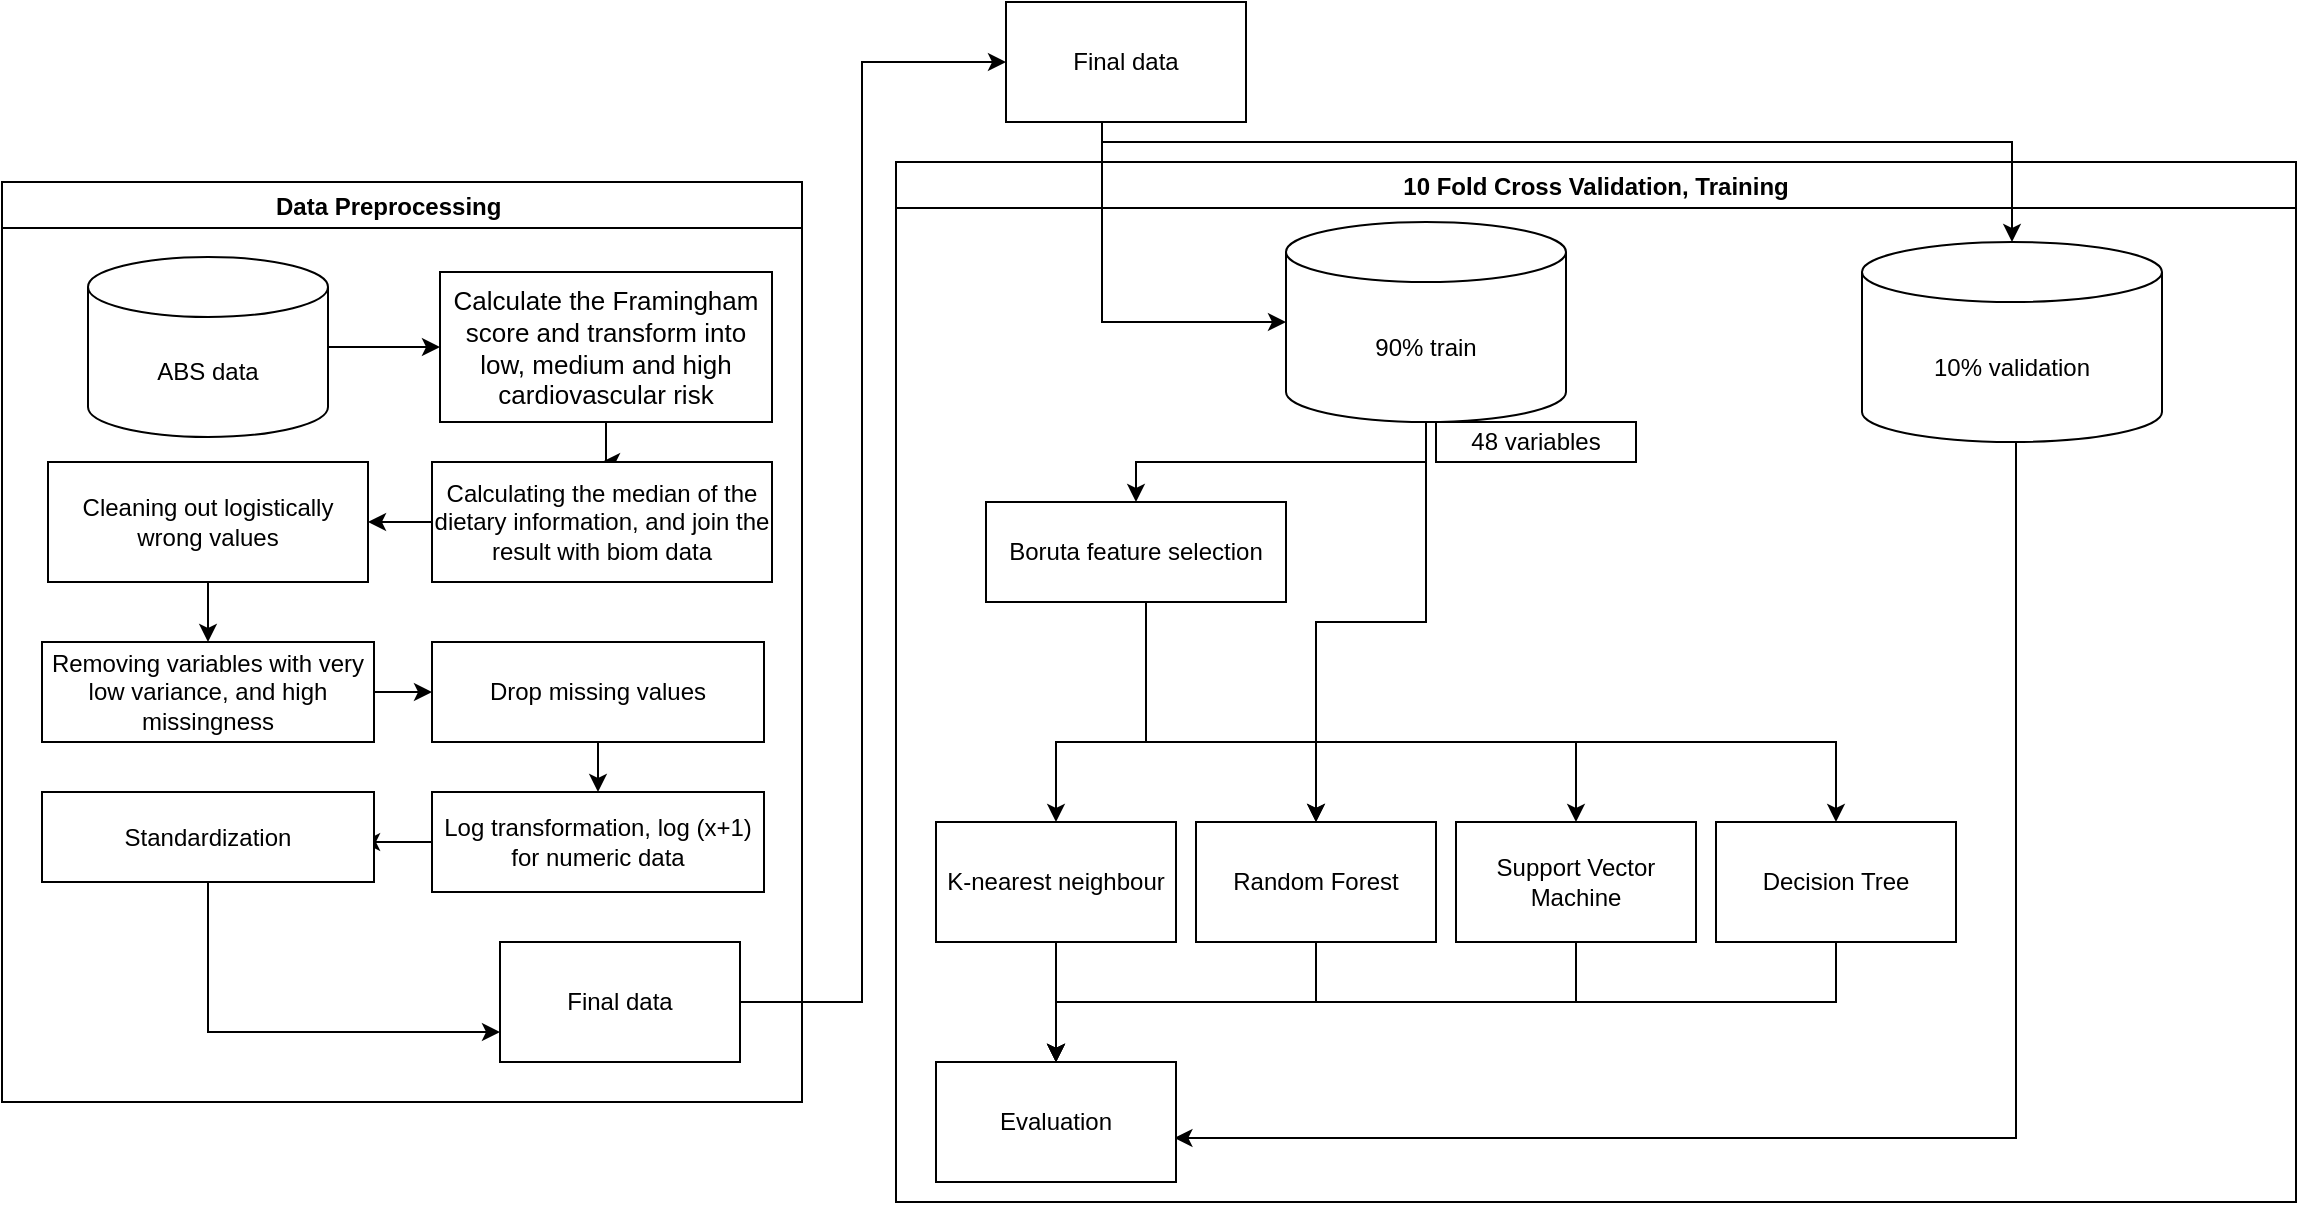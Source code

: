 <mxfile version="15.4.0" type="device"><diagram id="6JwOOkVI3VHzCs9xDrEu" name="第 1 页"><mxGraphModel dx="1185" dy="675" grid="1" gridSize="10" guides="1" tooltips="1" connect="1" arrows="1" fold="1" page="1" pageScale="1" pageWidth="827" pageHeight="1169" math="0" shadow="0"><root><mxCell id="0"/><mxCell id="1" parent="0"/><mxCell id="XvilqyEacq1Z8NLUrIj8-3" value="10 Fold Cross Validation, Training" style="swimlane;" parent="1" vertex="1"><mxGeometry x="827" y="220" width="700" height="520" as="geometry"><mxRectangle x="820" y="240" width="130" height="23" as="alternateBounds"/></mxGeometry></mxCell><mxCell id="XvilqyEacq1Z8NLUrIj8-26" style="edgeStyle=orthogonalEdgeStyle;rounded=0;orthogonalLoop=1;jettySize=auto;html=1;entryX=0.5;entryY=0;entryDx=0;entryDy=0;" parent="XvilqyEacq1Z8NLUrIj8-3" source="XvilqyEacq1Z8NLUrIj8-6" target="F9IQOlqLhaAB8WFnPS0s-3" edge="1"><mxGeometry relative="1" as="geometry"/></mxCell><mxCell id="UClBmotRzs4_9cv0iR9Z-2" style="edgeStyle=orthogonalEdgeStyle;rounded=0;orthogonalLoop=1;jettySize=auto;html=1;entryX=0.5;entryY=0;entryDx=0;entryDy=0;" parent="XvilqyEacq1Z8NLUrIj8-3" source="XvilqyEacq1Z8NLUrIj8-6" target="XvilqyEacq1Z8NLUrIj8-16" edge="1"><mxGeometry relative="1" as="geometry"/></mxCell><mxCell id="XvilqyEacq1Z8NLUrIj8-6" value="90% train" style="shape=cylinder3;whiteSpace=wrap;html=1;boundedLbl=1;backgroundOutline=1;size=15;" parent="XvilqyEacq1Z8NLUrIj8-3" vertex="1"><mxGeometry x="195" y="30" width="140" height="100" as="geometry"/></mxCell><mxCell id="XvilqyEacq1Z8NLUrIj8-32" style="edgeStyle=orthogonalEdgeStyle;rounded=0;orthogonalLoop=1;jettySize=auto;html=1;entryX=0.993;entryY=0.625;entryDx=0;entryDy=0;entryPerimeter=0;" parent="XvilqyEacq1Z8NLUrIj8-3" source="XvilqyEacq1Z8NLUrIj8-7" target="XvilqyEacq1Z8NLUrIj8-20" edge="1"><mxGeometry relative="1" as="geometry"><Array as="points"><mxPoint x="560" y="488"/><mxPoint x="139" y="488"/></Array></mxGeometry></mxCell><mxCell id="XvilqyEacq1Z8NLUrIj8-7" value="10% validation" style="shape=cylinder3;whiteSpace=wrap;html=1;boundedLbl=1;backgroundOutline=1;size=15;" parent="XvilqyEacq1Z8NLUrIj8-3" vertex="1"><mxGeometry x="483" y="40" width="150" height="100" as="geometry"/></mxCell><mxCell id="XvilqyEacq1Z8NLUrIj8-33" style="edgeStyle=orthogonalEdgeStyle;rounded=0;orthogonalLoop=1;jettySize=auto;html=1;" parent="XvilqyEacq1Z8NLUrIj8-3" source="XvilqyEacq1Z8NLUrIj8-14" target="XvilqyEacq1Z8NLUrIj8-20" edge="1"><mxGeometry relative="1" as="geometry"/></mxCell><mxCell id="XvilqyEacq1Z8NLUrIj8-14" value="K-nearest neighbour" style="rounded=0;whiteSpace=wrap;html=1;" parent="XvilqyEacq1Z8NLUrIj8-3" vertex="1"><mxGeometry x="20" y="330" width="120" height="60" as="geometry"/></mxCell><mxCell id="XvilqyEacq1Z8NLUrIj8-34" style="edgeStyle=orthogonalEdgeStyle;rounded=0;orthogonalLoop=1;jettySize=auto;html=1;entryX=0.5;entryY=0;entryDx=0;entryDy=0;" parent="XvilqyEacq1Z8NLUrIj8-3" source="XvilqyEacq1Z8NLUrIj8-16" target="XvilqyEacq1Z8NLUrIj8-20" edge="1"><mxGeometry relative="1" as="geometry"><Array as="points"><mxPoint x="210" y="420"/><mxPoint x="80" y="420"/></Array></mxGeometry></mxCell><mxCell id="XvilqyEacq1Z8NLUrIj8-16" value="Random Forest" style="rounded=0;whiteSpace=wrap;html=1;" parent="XvilqyEacq1Z8NLUrIj8-3" vertex="1"><mxGeometry x="150" y="330" width="120" height="60" as="geometry"/></mxCell><mxCell id="XvilqyEacq1Z8NLUrIj8-36" style="edgeStyle=orthogonalEdgeStyle;rounded=0;orthogonalLoop=1;jettySize=auto;html=1;entryX=0.5;entryY=0;entryDx=0;entryDy=0;" parent="XvilqyEacq1Z8NLUrIj8-3" source="XvilqyEacq1Z8NLUrIj8-17" target="XvilqyEacq1Z8NLUrIj8-20" edge="1"><mxGeometry relative="1" as="geometry"><Array as="points"><mxPoint x="470" y="420"/><mxPoint x="80" y="420"/></Array></mxGeometry></mxCell><mxCell id="XvilqyEacq1Z8NLUrIj8-17" value="Decision Tree" style="rounded=0;whiteSpace=wrap;html=1;" parent="XvilqyEacq1Z8NLUrIj8-3" vertex="1"><mxGeometry x="410" y="330" width="120" height="60" as="geometry"/></mxCell><mxCell id="XvilqyEacq1Z8NLUrIj8-35" style="edgeStyle=orthogonalEdgeStyle;rounded=0;orthogonalLoop=1;jettySize=auto;html=1;" parent="XvilqyEacq1Z8NLUrIj8-3" source="XvilqyEacq1Z8NLUrIj8-18" target="XvilqyEacq1Z8NLUrIj8-20" edge="1"><mxGeometry relative="1" as="geometry"><Array as="points"><mxPoint x="340" y="420"/><mxPoint x="80" y="420"/></Array></mxGeometry></mxCell><mxCell id="XvilqyEacq1Z8NLUrIj8-18" value="Support Vector Machine" style="rounded=0;whiteSpace=wrap;html=1;" parent="XvilqyEacq1Z8NLUrIj8-3" vertex="1"><mxGeometry x="280" y="330" width="120" height="60" as="geometry"/></mxCell><mxCell id="XvilqyEacq1Z8NLUrIj8-28" style="edgeStyle=orthogonalEdgeStyle;rounded=0;orthogonalLoop=1;jettySize=auto;html=1;" parent="XvilqyEacq1Z8NLUrIj8-3" source="F9IQOlqLhaAB8WFnPS0s-3" target="XvilqyEacq1Z8NLUrIj8-14" edge="1"><mxGeometry relative="1" as="geometry"><Array as="points"><mxPoint x="125" y="290"/><mxPoint x="80" y="290"/></Array></mxGeometry></mxCell><mxCell id="XvilqyEacq1Z8NLUrIj8-29" style="edgeStyle=orthogonalEdgeStyle;rounded=0;orthogonalLoop=1;jettySize=auto;html=1;entryX=0.5;entryY=0;entryDx=0;entryDy=0;exitX=0.62;exitY=1;exitDx=0;exitDy=0;exitPerimeter=0;" parent="XvilqyEacq1Z8NLUrIj8-3" source="F9IQOlqLhaAB8WFnPS0s-3" target="XvilqyEacq1Z8NLUrIj8-16" edge="1"><mxGeometry relative="1" as="geometry"><mxPoint x="293" y="260" as="sourcePoint"/><Array as="points"><mxPoint x="125" y="220"/><mxPoint x="125" y="290"/><mxPoint x="210" y="290"/></Array></mxGeometry></mxCell><mxCell id="XvilqyEacq1Z8NLUrIj8-30" style="edgeStyle=orthogonalEdgeStyle;rounded=0;orthogonalLoop=1;jettySize=auto;html=1;entryX=0.5;entryY=0;entryDx=0;entryDy=0;" parent="XvilqyEacq1Z8NLUrIj8-3" source="F9IQOlqLhaAB8WFnPS0s-3" target="XvilqyEacq1Z8NLUrIj8-18" edge="1"><mxGeometry relative="1" as="geometry"><Array as="points"><mxPoint x="125" y="290"/><mxPoint x="340" y="290"/></Array></mxGeometry></mxCell><mxCell id="XvilqyEacq1Z8NLUrIj8-31" style="edgeStyle=orthogonalEdgeStyle;rounded=0;orthogonalLoop=1;jettySize=auto;html=1;" parent="XvilqyEacq1Z8NLUrIj8-3" source="F9IQOlqLhaAB8WFnPS0s-3" target="XvilqyEacq1Z8NLUrIj8-17" edge="1"><mxGeometry relative="1" as="geometry"><Array as="points"><mxPoint x="125" y="290"/><mxPoint x="470" y="290"/></Array></mxGeometry></mxCell><mxCell id="F9IQOlqLhaAB8WFnPS0s-3" value="Boruta feature selection" style="rounded=0;whiteSpace=wrap;html=1;" parent="XvilqyEacq1Z8NLUrIj8-3" vertex="1"><mxGeometry x="45" y="170" width="150" height="50" as="geometry"/></mxCell><mxCell id="XvilqyEacq1Z8NLUrIj8-20" value="Evaluation" style="rounded=0;whiteSpace=wrap;html=1;" parent="XvilqyEacq1Z8NLUrIj8-3" vertex="1"><mxGeometry x="20" y="450" width="120" height="60" as="geometry"/></mxCell><mxCell id="5dHPTVZTmbiLUK24MTlA-1" value="48&amp;nbsp;variables&lt;br&gt;" style="rounded=0;whiteSpace=wrap;html=1;" parent="XvilqyEacq1Z8NLUrIj8-3" vertex="1"><mxGeometry x="270" y="130" width="100" height="20" as="geometry"/></mxCell><mxCell id="XvilqyEacq1Z8NLUrIj8-11" value="Data Preprocessing    " style="swimlane;" parent="1" vertex="1"><mxGeometry x="380" y="230" width="400" height="460" as="geometry"/></mxCell><mxCell id="AKnlSgSlekOukbw05PAi-2" style="edgeStyle=orthogonalEdgeStyle;rounded=0;orthogonalLoop=1;jettySize=auto;html=1;entryX=0.5;entryY=0;entryDx=0;entryDy=0;" edge="1" parent="XvilqyEacq1Z8NLUrIj8-11" source="XvilqyEacq1Z8NLUrIj8-5" target="AKnlSgSlekOukbw05PAi-1"><mxGeometry relative="1" as="geometry"/></mxCell><mxCell id="XvilqyEacq1Z8NLUrIj8-5" value="&lt;p style=&quot;font-size: 13px&quot;&gt;Calculate the Framingham score and transform into low, medium and high cardiovascular risk&lt;/p&gt;" style="rounded=0;whiteSpace=wrap;html=1;" parent="XvilqyEacq1Z8NLUrIj8-11" vertex="1"><mxGeometry x="219" y="45" width="166" height="75" as="geometry"/></mxCell><mxCell id="AKnlSgSlekOukbw05PAi-11" style="edgeStyle=orthogonalEdgeStyle;rounded=0;orthogonalLoop=1;jettySize=auto;html=1;entryX=0.964;entryY=0.556;entryDx=0;entryDy=0;entryPerimeter=0;" edge="1" parent="XvilqyEacq1Z8NLUrIj8-11" source="F9IQOlqLhaAB8WFnPS0s-1" target="CVmpTww8rgUKwv-1UOfO-1"><mxGeometry relative="1" as="geometry"/></mxCell><mxCell id="F9IQOlqLhaAB8WFnPS0s-1" value="Log transformation, log (x+1)&lt;br&gt;for numeric data" style="rounded=0;whiteSpace=wrap;html=1;" parent="XvilqyEacq1Z8NLUrIj8-11" vertex="1"><mxGeometry x="215" y="305" width="166" height="50" as="geometry"/></mxCell><mxCell id="F9IQOlqLhaAB8WFnPS0s-8" value="Final data" style="rounded=0;whiteSpace=wrap;html=1;" parent="XvilqyEacq1Z8NLUrIj8-11" vertex="1"><mxGeometry x="249" y="380" width="120" height="60" as="geometry"/></mxCell><mxCell id="CVmpTww8rgUKwv-1UOfO-6" style="edgeStyle=orthogonalEdgeStyle;rounded=0;orthogonalLoop=1;jettySize=auto;html=1;entryX=0;entryY=0.5;entryDx=0;entryDy=0;" parent="XvilqyEacq1Z8NLUrIj8-11" source="F9IQOlqLhaAB8WFnPS0s-2" target="XvilqyEacq1Z8NLUrIj8-5" edge="1"><mxGeometry relative="1" as="geometry"/></mxCell><mxCell id="F9IQOlqLhaAB8WFnPS0s-2" value="ABS data" style="shape=cylinder3;whiteSpace=wrap;html=1;boundedLbl=1;backgroundOutline=1;size=15;" parent="XvilqyEacq1Z8NLUrIj8-11" vertex="1"><mxGeometry x="43" y="37.5" width="120" height="90" as="geometry"/></mxCell><mxCell id="AKnlSgSlekOukbw05PAi-10" style="edgeStyle=orthogonalEdgeStyle;rounded=0;orthogonalLoop=1;jettySize=auto;html=1;entryX=0.5;entryY=0;entryDx=0;entryDy=0;" edge="1" parent="XvilqyEacq1Z8NLUrIj8-11" source="XvilqyEacq1Z8NLUrIj8-12" target="F9IQOlqLhaAB8WFnPS0s-1"><mxGeometry relative="1" as="geometry"/></mxCell><mxCell id="XvilqyEacq1Z8NLUrIj8-12" value="Drop missing values" style="rounded=0;whiteSpace=wrap;html=1;" parent="XvilqyEacq1Z8NLUrIj8-11" vertex="1"><mxGeometry x="215" y="230" width="166" height="50" as="geometry"/></mxCell><mxCell id="5dHPTVZTmbiLUK24MTlA-6" style="edgeStyle=orthogonalEdgeStyle;rounded=0;orthogonalLoop=1;jettySize=auto;html=1;entryX=0.5;entryY=0;entryDx=0;entryDy=0;" parent="XvilqyEacq1Z8NLUrIj8-11" source="XvilqyEacq1Z8NLUrIj8-13" target="5dHPTVZTmbiLUK24MTlA-5" edge="1"><mxGeometry relative="1" as="geometry"/></mxCell><mxCell id="XvilqyEacq1Z8NLUrIj8-13" value="Cleaning out logistically wrong values" style="rounded=0;whiteSpace=wrap;html=1;" parent="XvilqyEacq1Z8NLUrIj8-11" vertex="1"><mxGeometry x="23" y="140" width="160" height="60" as="geometry"/></mxCell><mxCell id="AKnlSgSlekOukbw05PAi-12" style="edgeStyle=orthogonalEdgeStyle;rounded=0;orthogonalLoop=1;jettySize=auto;html=1;entryX=0;entryY=0.75;entryDx=0;entryDy=0;" edge="1" parent="XvilqyEacq1Z8NLUrIj8-11" source="CVmpTww8rgUKwv-1UOfO-1" target="F9IQOlqLhaAB8WFnPS0s-8"><mxGeometry relative="1" as="geometry"><Array as="points"><mxPoint x="103" y="425"/></Array></mxGeometry></mxCell><mxCell id="CVmpTww8rgUKwv-1UOfO-1" value="Standardization" style="rounded=0;whiteSpace=wrap;html=1;" parent="XvilqyEacq1Z8NLUrIj8-11" vertex="1"><mxGeometry x="20" y="305" width="166" height="45" as="geometry"/></mxCell><mxCell id="AKnlSgSlekOukbw05PAi-9" style="edgeStyle=orthogonalEdgeStyle;rounded=0;orthogonalLoop=1;jettySize=auto;html=1;entryX=0;entryY=0.5;entryDx=0;entryDy=0;" edge="1" parent="XvilqyEacq1Z8NLUrIj8-11" source="5dHPTVZTmbiLUK24MTlA-5" target="XvilqyEacq1Z8NLUrIj8-12"><mxGeometry relative="1" as="geometry"/></mxCell><mxCell id="5dHPTVZTmbiLUK24MTlA-5" value="Removing variables with very low variance, and high missingness" style="rounded=0;whiteSpace=wrap;html=1;" parent="XvilqyEacq1Z8NLUrIj8-11" vertex="1"><mxGeometry x="20" y="230" width="166" height="50" as="geometry"/></mxCell><mxCell id="AKnlSgSlekOukbw05PAi-3" style="edgeStyle=orthogonalEdgeStyle;rounded=0;orthogonalLoop=1;jettySize=auto;html=1;entryX=1;entryY=0.5;entryDx=0;entryDy=0;" edge="1" parent="XvilqyEacq1Z8NLUrIj8-11" source="AKnlSgSlekOukbw05PAi-1" target="XvilqyEacq1Z8NLUrIj8-13"><mxGeometry relative="1" as="geometry"/></mxCell><mxCell id="AKnlSgSlekOukbw05PAi-1" value="Calculating the median of the dietary information, and join the result with biom data" style="rounded=0;whiteSpace=wrap;html=1;" vertex="1" parent="XvilqyEacq1Z8NLUrIj8-11"><mxGeometry x="215" y="140" width="170" height="60" as="geometry"/></mxCell><mxCell id="5dHPTVZTmbiLUK24MTlA-3" style="edgeStyle=orthogonalEdgeStyle;rounded=0;orthogonalLoop=1;jettySize=auto;html=1;" parent="1" source="5dHPTVZTmbiLUK24MTlA-2" target="XvilqyEacq1Z8NLUrIj8-6" edge="1"><mxGeometry relative="1" as="geometry"><Array as="points"><mxPoint x="930" y="300"/></Array></mxGeometry></mxCell><mxCell id="5dHPTVZTmbiLUK24MTlA-4" style="edgeStyle=orthogonalEdgeStyle;rounded=0;orthogonalLoop=1;jettySize=auto;html=1;entryX=0.5;entryY=0;entryDx=0;entryDy=0;entryPerimeter=0;" parent="1" source="5dHPTVZTmbiLUK24MTlA-2" target="XvilqyEacq1Z8NLUrIj8-7" edge="1"><mxGeometry relative="1" as="geometry"><Array as="points"><mxPoint x="930" y="210"/><mxPoint x="1385" y="210"/></Array></mxGeometry></mxCell><mxCell id="5dHPTVZTmbiLUK24MTlA-2" value="Final data" style="rounded=0;whiteSpace=wrap;html=1;" parent="1" vertex="1"><mxGeometry x="882" y="140" width="120" height="60" as="geometry"/></mxCell><mxCell id="9_zV77uX5UzxdcnlyHN--1" style="edgeStyle=orthogonalEdgeStyle;rounded=0;orthogonalLoop=1;jettySize=auto;html=1;entryX=0;entryY=0.5;entryDx=0;entryDy=0;" parent="1" source="F9IQOlqLhaAB8WFnPS0s-8" target="5dHPTVZTmbiLUK24MTlA-2" edge="1"><mxGeometry relative="1" as="geometry"><Array as="points"><mxPoint x="810" y="640"/><mxPoint x="810" y="170"/></Array></mxGeometry></mxCell></root></mxGraphModel></diagram></mxfile>